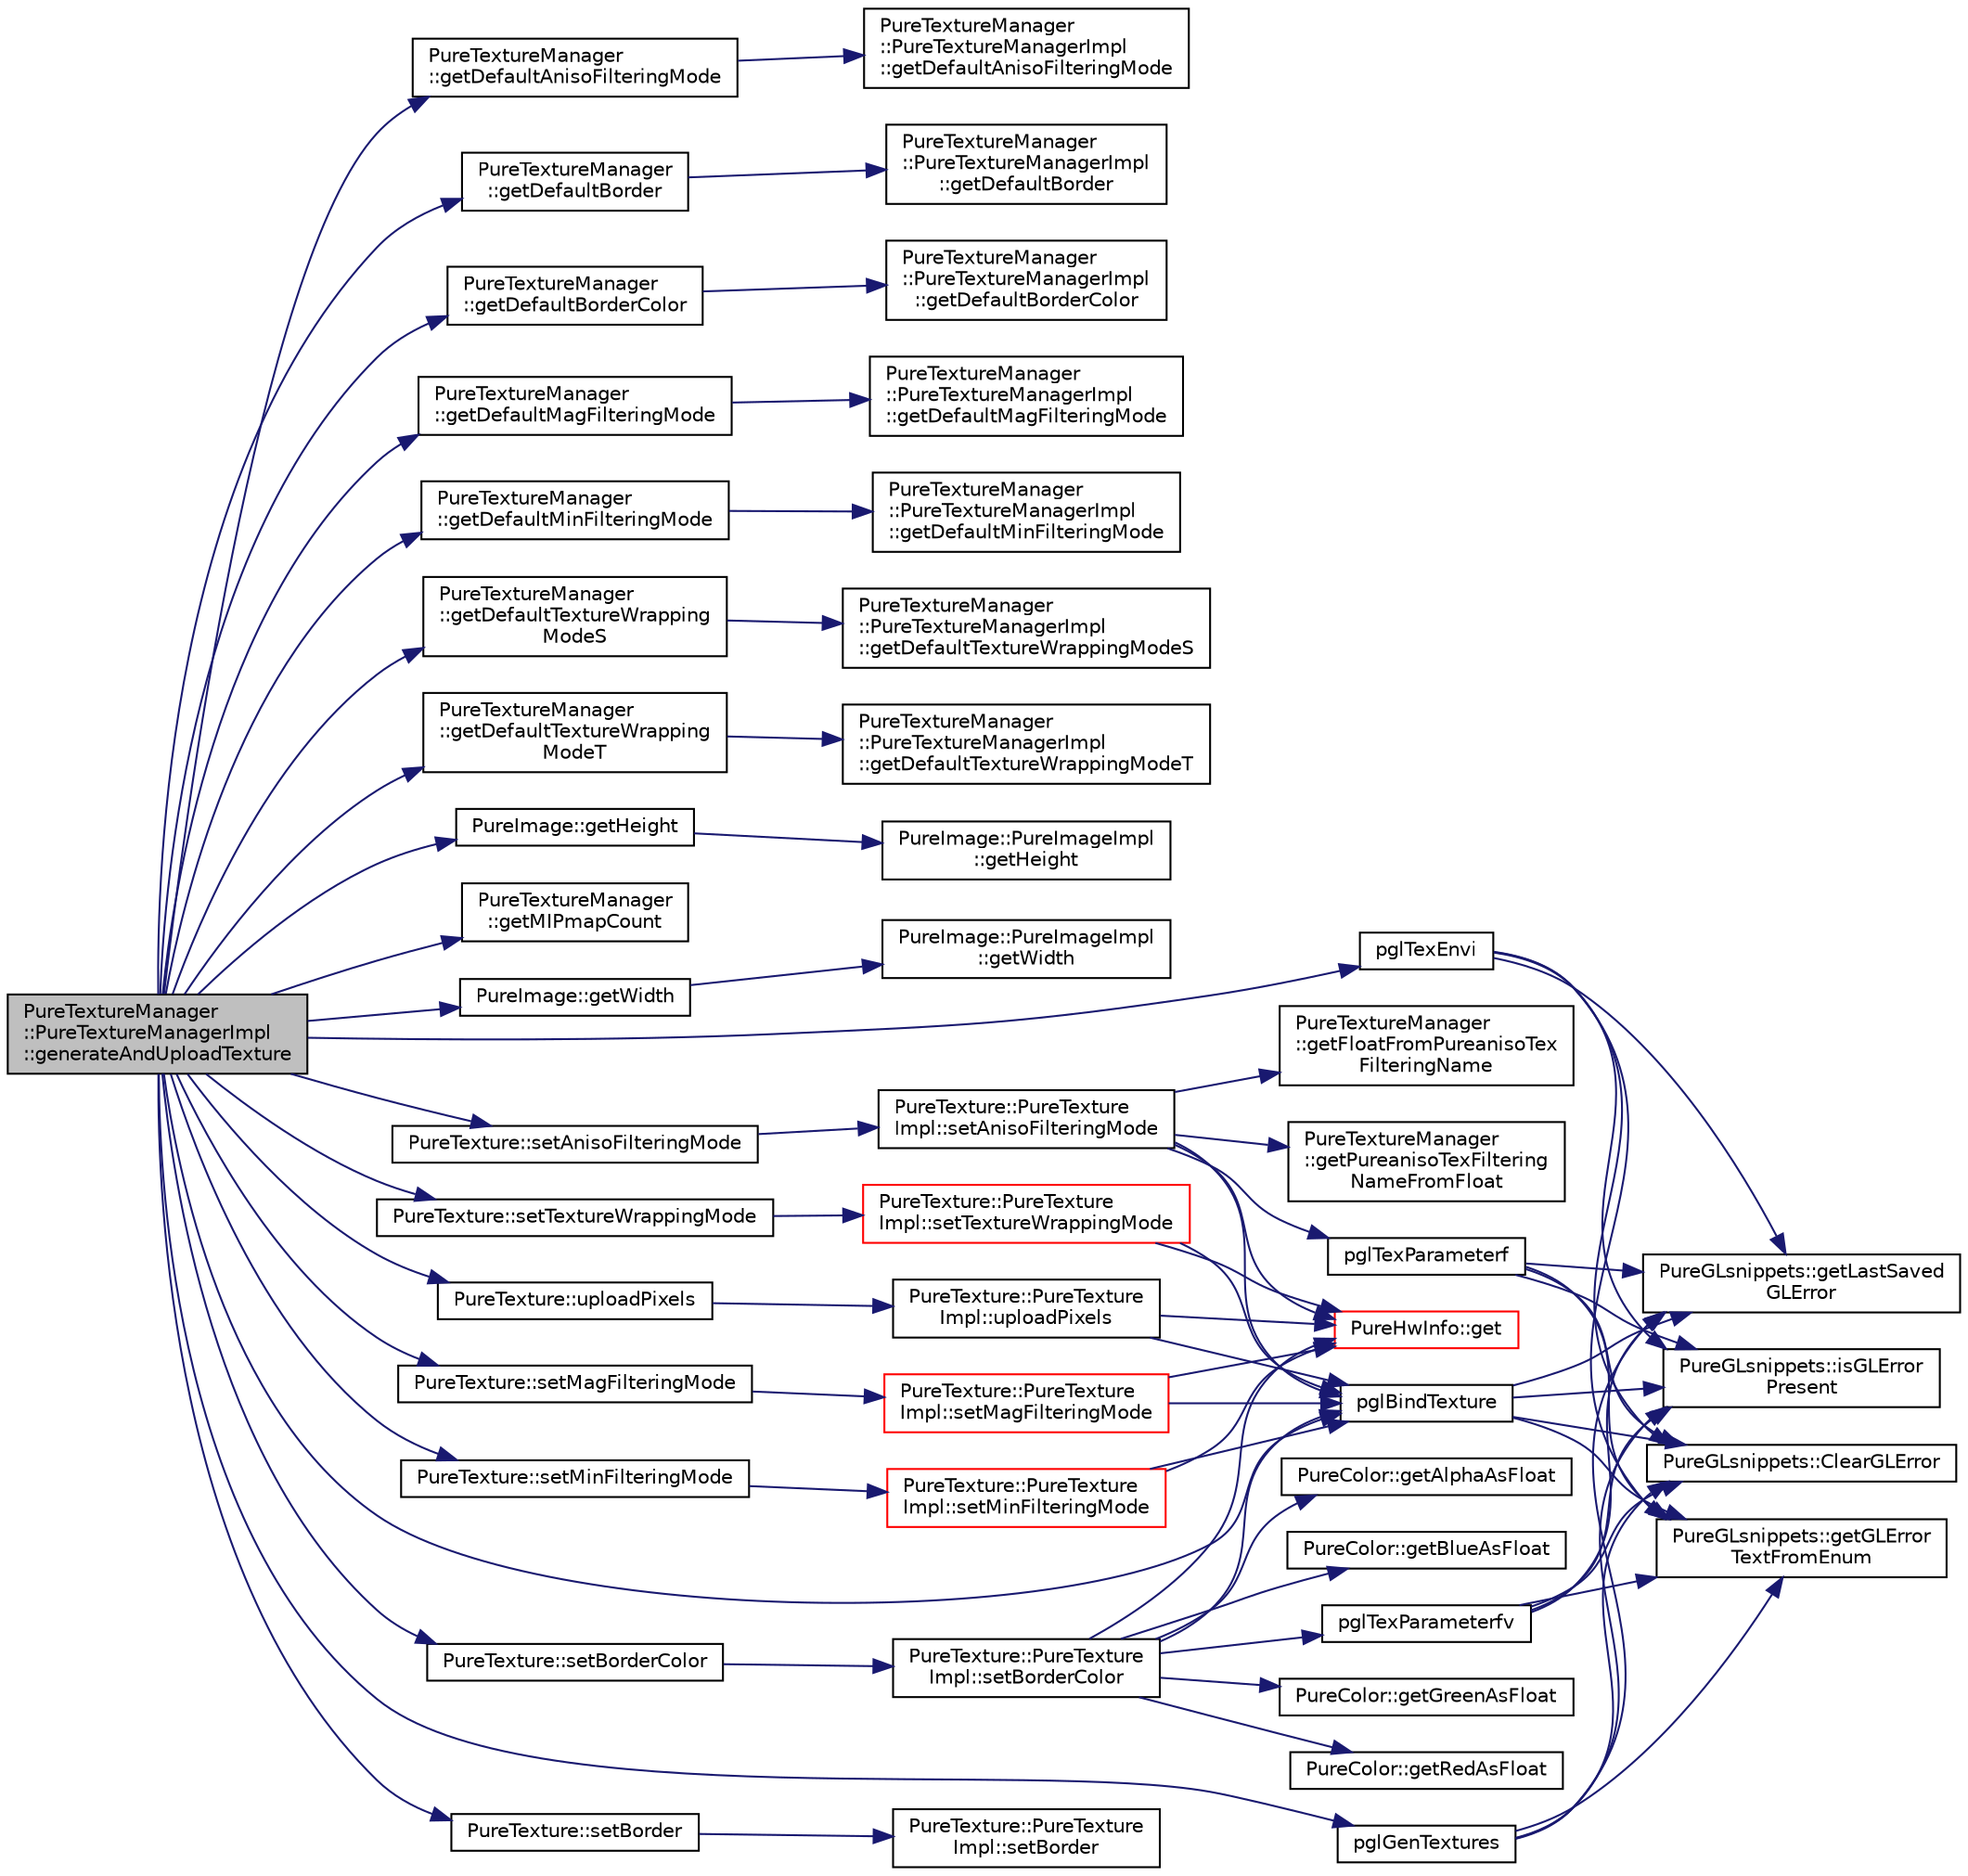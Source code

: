 digraph "PureTextureManager::PureTextureManagerImpl::generateAndUploadTexture"
{
 // LATEX_PDF_SIZE
  edge [fontname="Helvetica",fontsize="10",labelfontname="Helvetica",labelfontsize="10"];
  node [fontname="Helvetica",fontsize="10",shape=record];
  rankdir="LR";
  Node1 [label="PureTextureManager\l::PureTextureManagerImpl\l::generateAndUploadTexture",height=0.2,width=0.4,color="black", fillcolor="grey75", style="filled", fontcolor="black",tooltip=" "];
  Node1 -> Node2 [color="midnightblue",fontsize="10",style="solid",fontname="Helvetica"];
  Node2 [label="PureTextureManager\l::getDefaultAnisoFilteringMode",height=0.2,width=0.4,color="black", fillcolor="white", style="filled",URL="$class_pure_texture_manager.html#a31f68f8231da18ea630bacee46e6b7c8",tooltip="Gets the default anisotropic filtering level."];
  Node2 -> Node3 [color="midnightblue",fontsize="10",style="solid",fontname="Helvetica"];
  Node3 [label="PureTextureManager\l::PureTextureManagerImpl\l::getDefaultAnisoFilteringMode",height=0.2,width=0.4,color="black", fillcolor="white", style="filled",URL="$class_pure_texture_manager_1_1_pure_texture_manager_impl.html#a42997acbbf4bc6cb3abb1b2d90735aa3",tooltip=" "];
  Node1 -> Node4 [color="midnightblue",fontsize="10",style="solid",fontname="Helvetica"];
  Node4 [label="PureTextureManager\l::getDefaultBorder",height=0.2,width=0.4,color="black", fillcolor="white", style="filled",URL="$class_pure_texture_manager.html#a86767fc9bc3ee50f83ebb2886e511e67",tooltip="Gets the default border state."];
  Node4 -> Node5 [color="midnightblue",fontsize="10",style="solid",fontname="Helvetica"];
  Node5 [label="PureTextureManager\l::PureTextureManagerImpl\l::getDefaultBorder",height=0.2,width=0.4,color="black", fillcolor="white", style="filled",URL="$class_pure_texture_manager_1_1_pure_texture_manager_impl.html#a5e89e970893b1e86707903199593566b",tooltip="Gets the default border state."];
  Node1 -> Node6 [color="midnightblue",fontsize="10",style="solid",fontname="Helvetica"];
  Node6 [label="PureTextureManager\l::getDefaultBorderColor",height=0.2,width=0.4,color="black", fillcolor="white", style="filled",URL="$class_pure_texture_manager.html#ad7271f63c817a4f8d1f5a17ee62a8dd8",tooltip="Gets default color of the border."];
  Node6 -> Node7 [color="midnightblue",fontsize="10",style="solid",fontname="Helvetica"];
  Node7 [label="PureTextureManager\l::PureTextureManagerImpl\l::getDefaultBorderColor",height=0.2,width=0.4,color="black", fillcolor="white", style="filled",URL="$class_pure_texture_manager_1_1_pure_texture_manager_impl.html#ad282f08b162d6caea834a07a4b7b8ab3",tooltip=" "];
  Node1 -> Node8 [color="midnightblue",fontsize="10",style="solid",fontname="Helvetica"];
  Node8 [label="PureTextureManager\l::getDefaultMagFilteringMode",height=0.2,width=0.4,color="black", fillcolor="white", style="filled",URL="$class_pure_texture_manager.html#a4fa63ae8ff1385d0d871a1c62bedb57a",tooltip="Gets the default isotropic filtering mode when zooming in."];
  Node8 -> Node9 [color="midnightblue",fontsize="10",style="solid",fontname="Helvetica"];
  Node9 [label="PureTextureManager\l::PureTextureManagerImpl\l::getDefaultMagFilteringMode",height=0.2,width=0.4,color="black", fillcolor="white", style="filled",URL="$class_pure_texture_manager_1_1_pure_texture_manager_impl.html#a92a2c1683d37d3b6b6341ad667ddbd1e",tooltip=" "];
  Node1 -> Node10 [color="midnightblue",fontsize="10",style="solid",fontname="Helvetica"];
  Node10 [label="PureTextureManager\l::getDefaultMinFilteringMode",height=0.2,width=0.4,color="black", fillcolor="white", style="filled",URL="$class_pure_texture_manager.html#a7c6ede0420b0803997d389a631218fbc",tooltip="Gets the default isotropic filtering mode when zooming out."];
  Node10 -> Node11 [color="midnightblue",fontsize="10",style="solid",fontname="Helvetica"];
  Node11 [label="PureTextureManager\l::PureTextureManagerImpl\l::getDefaultMinFilteringMode",height=0.2,width=0.4,color="black", fillcolor="white", style="filled",URL="$class_pure_texture_manager_1_1_pure_texture_manager_impl.html#a50236f18d33d62beb018599204f700c4",tooltip=" "];
  Node1 -> Node12 [color="midnightblue",fontsize="10",style="solid",fontname="Helvetica"];
  Node12 [label="PureTextureManager\l::getDefaultTextureWrapping\lModeS",height=0.2,width=0.4,color="black", fillcolor="white", style="filled",URL="$class_pure_texture_manager.html#a7be8e206f1967f7d640d0cff83d7c205",tooltip="Gets the default texture wrapping mode for S coordinates."];
  Node12 -> Node13 [color="midnightblue",fontsize="10",style="solid",fontname="Helvetica"];
  Node13 [label="PureTextureManager\l::PureTextureManagerImpl\l::getDefaultTextureWrappingModeS",height=0.2,width=0.4,color="black", fillcolor="white", style="filled",URL="$class_pure_texture_manager_1_1_pure_texture_manager_impl.html#a0e2252a5f4d209fd02637487d3b22d03",tooltip=" "];
  Node1 -> Node14 [color="midnightblue",fontsize="10",style="solid",fontname="Helvetica"];
  Node14 [label="PureTextureManager\l::getDefaultTextureWrapping\lModeT",height=0.2,width=0.4,color="black", fillcolor="white", style="filled",URL="$class_pure_texture_manager.html#a2d5fd1198632acd47849459728fd5408",tooltip="Gets the default texture wrapping mode for T coordinates."];
  Node14 -> Node15 [color="midnightblue",fontsize="10",style="solid",fontname="Helvetica"];
  Node15 [label="PureTextureManager\l::PureTextureManagerImpl\l::getDefaultTextureWrappingModeT",height=0.2,width=0.4,color="black", fillcolor="white", style="filled",URL="$class_pure_texture_manager_1_1_pure_texture_manager_impl.html#ac778dfb6ba2a465a5a70ed7fea73cd6b",tooltip=" "];
  Node1 -> Node16 [color="midnightblue",fontsize="10",style="solid",fontname="Helvetica"];
  Node16 [label="PureImage::getHeight",height=0.2,width=0.4,color="black", fillcolor="white", style="filled",URL="$class_pure_image.html#a7721439592de01412aa4a77fb752df2a",tooltip="Gets the height of the image."];
  Node16 -> Node17 [color="midnightblue",fontsize="10",style="solid",fontname="Helvetica"];
  Node17 [label="PureImage::PureImageImpl\l::getHeight",height=0.2,width=0.4,color="black", fillcolor="white", style="filled",URL="$class_pure_image_1_1_pure_image_impl.html#ab05222e48a53a13930aebc90a54c6614",tooltip=" "];
  Node1 -> Node18 [color="midnightblue",fontsize="10",style="solid",fontname="Helvetica"];
  Node18 [label="PureTextureManager\l::getMIPmapCount",height=0.2,width=0.4,color="black", fillcolor="white", style="filled",URL="$class_pure_texture_manager.html#a53a96a172f7d303401dbd35df1c2066f",tooltip="Calculates the number of MIP maps from the given texture size."];
  Node1 -> Node19 [color="midnightblue",fontsize="10",style="solid",fontname="Helvetica"];
  Node19 [label="PureImage::getWidth",height=0.2,width=0.4,color="black", fillcolor="white", style="filled",URL="$class_pure_image.html#aba6085fe41bb0acf129e3f18356a87e3",tooltip="Gets the width of the image."];
  Node19 -> Node20 [color="midnightblue",fontsize="10",style="solid",fontname="Helvetica"];
  Node20 [label="PureImage::PureImageImpl\l::getWidth",height=0.2,width=0.4,color="black", fillcolor="white", style="filled",URL="$class_pure_image_1_1_pure_image_impl.html#a2e76bb4c6a6f4c07ac7a70925c3b1d46",tooltip=" "];
  Node1 -> Node21 [color="midnightblue",fontsize="10",style="solid",fontname="Helvetica"];
  Node21 [label="pglBindTexture",height=0.2,width=0.4,color="black", fillcolor="white", style="filled",URL="$_pure_g_lsafe_funcs_8cpp.html#a81dc93b65713c5209fc08c6cb66cfae3",tooltip=" "];
  Node21 -> Node22 [color="midnightblue",fontsize="10",style="solid",fontname="Helvetica"];
  Node22 [label="PureGLsnippets::ClearGLError",height=0.2,width=0.4,color="black", fillcolor="white", style="filled",URL="$class_pure_g_lsnippets.html#a861a8137e889cc2e6dd0b81eee84a6c3",tooltip="Clears GL error state."];
  Node21 -> Node23 [color="midnightblue",fontsize="10",style="solid",fontname="Helvetica"];
  Node23 [label="PureGLsnippets::getGLError\lTextFromEnum",height=0.2,width=0.4,color="black", fillcolor="white", style="filled",URL="$class_pure_g_lsnippets.html#ac9c5e3570d082ea2c1f51b185e238641",tooltip="Gets the string representation of the given GL error."];
  Node21 -> Node24 [color="midnightblue",fontsize="10",style="solid",fontname="Helvetica"];
  Node24 [label="PureGLsnippets::getLastSaved\lGLError",height=0.2,width=0.4,color="black", fillcolor="white", style="filled",URL="$class_pure_g_lsnippets.html#a65daf410252a99c8a322fea26bd4caf1",tooltip="Gets the last saved GL error."];
  Node21 -> Node25 [color="midnightblue",fontsize="10",style="solid",fontname="Helvetica"];
  Node25 [label="PureGLsnippets::isGLError\lPresent",height=0.2,width=0.4,color="black", fillcolor="white", style="filled",URL="$class_pure_g_lsnippets.html#a9901675747b09835eb82ddbad3a91fa5",tooltip="Gets whether there is an error in OpenGL or not."];
  Node1 -> Node26 [color="midnightblue",fontsize="10",style="solid",fontname="Helvetica"];
  Node26 [label="pglGenTextures",height=0.2,width=0.4,color="black", fillcolor="white", style="filled",URL="$_pure_g_lsafe_funcs_8cpp.html#add587276595371bab1a6b6aabf447740",tooltip=" "];
  Node26 -> Node22 [color="midnightblue",fontsize="10",style="solid",fontname="Helvetica"];
  Node26 -> Node23 [color="midnightblue",fontsize="10",style="solid",fontname="Helvetica"];
  Node26 -> Node24 [color="midnightblue",fontsize="10",style="solid",fontname="Helvetica"];
  Node26 -> Node25 [color="midnightblue",fontsize="10",style="solid",fontname="Helvetica"];
  Node1 -> Node27 [color="midnightblue",fontsize="10",style="solid",fontname="Helvetica"];
  Node27 [label="pglTexEnvi",height=0.2,width=0.4,color="black", fillcolor="white", style="filled",URL="$_pure_g_lsafe_funcs_8cpp.html#a5f39046bd0487ab53bf5b4ccf47caaa9",tooltip=" "];
  Node27 -> Node22 [color="midnightblue",fontsize="10",style="solid",fontname="Helvetica"];
  Node27 -> Node23 [color="midnightblue",fontsize="10",style="solid",fontname="Helvetica"];
  Node27 -> Node24 [color="midnightblue",fontsize="10",style="solid",fontname="Helvetica"];
  Node27 -> Node25 [color="midnightblue",fontsize="10",style="solid",fontname="Helvetica"];
  Node1 -> Node28 [color="midnightblue",fontsize="10",style="solid",fontname="Helvetica"];
  Node28 [label="PureTexture::setAnisoFilteringMode",height=0.2,width=0.4,color="black", fillcolor="white", style="filled",URL="$class_pure_texture.html#a518199a18690dc39465403ba0d7c0368",tooltip="Sets the anisotropic filtering mode."];
  Node28 -> Node29 [color="midnightblue",fontsize="10",style="solid",fontname="Helvetica"];
  Node29 [label="PureTexture::PureTexture\lImpl::setAnisoFilteringMode",height=0.2,width=0.4,color="black", fillcolor="white", style="filled",URL="$class_pure_texture_1_1_pure_texture_impl.html#ae2d07cf54c541e3e964660948ca22165",tooltip=" "];
  Node29 -> Node30 [color="midnightblue",fontsize="10",style="solid",fontname="Helvetica"];
  Node30 [label="PureHwInfo::get",height=0.2,width=0.4,color="red", fillcolor="white", style="filled",URL="$class_pure_hw_info.html#a5d801d548489e9f6c9a3485b8979af3f",tooltip="Gets the singleton instance."];
  Node29 -> Node32 [color="midnightblue",fontsize="10",style="solid",fontname="Helvetica"];
  Node32 [label="PureTextureManager\l::getFloatFromPureanisoTex\lFilteringName",height=0.2,width=0.4,color="black", fillcolor="white", style="filled",URL="$class_pure_texture_manager.html#a25b117ff4d89b2a23c0c946dc6fdc699",tooltip="Gets the value that corresponds to the given Pure aniso texture filtering value."];
  Node29 -> Node33 [color="midnightblue",fontsize="10",style="solid",fontname="Helvetica"];
  Node33 [label="PureTextureManager\l::getPureanisoTexFiltering\lNameFromFloat",height=0.2,width=0.4,color="black", fillcolor="white", style="filled",URL="$class_pure_texture_manager.html#a0825556ac17914c21d025098aaa5151b",tooltip="Gets the Pure aniso texture filtering value that corresponds to the given floating point value."];
  Node29 -> Node21 [color="midnightblue",fontsize="10",style="solid",fontname="Helvetica"];
  Node29 -> Node34 [color="midnightblue",fontsize="10",style="solid",fontname="Helvetica"];
  Node34 [label="pglTexParameterf",height=0.2,width=0.4,color="black", fillcolor="white", style="filled",URL="$_pure_g_lsafe_funcs_8cpp.html#a167543ee387df336d3a7f0d3d6fdc7b3",tooltip=" "];
  Node34 -> Node22 [color="midnightblue",fontsize="10",style="solid",fontname="Helvetica"];
  Node34 -> Node23 [color="midnightblue",fontsize="10",style="solid",fontname="Helvetica"];
  Node34 -> Node24 [color="midnightblue",fontsize="10",style="solid",fontname="Helvetica"];
  Node34 -> Node25 [color="midnightblue",fontsize="10",style="solid",fontname="Helvetica"];
  Node1 -> Node35 [color="midnightblue",fontsize="10",style="solid",fontname="Helvetica"];
  Node35 [label="PureTexture::setBorder",height=0.2,width=0.4,color="black", fillcolor="white", style="filled",URL="$class_pure_texture.html#a4483256d608a3aac9ceccfaffd922d02",tooltip="Sets the border state."];
  Node35 -> Node36 [color="midnightblue",fontsize="10",style="solid",fontname="Helvetica"];
  Node36 [label="PureTexture::PureTexture\lImpl::setBorder",height=0.2,width=0.4,color="black", fillcolor="white", style="filled",URL="$class_pure_texture_1_1_pure_texture_impl.html#a0f4bdd5792e197ca57033b050eb36fcf",tooltip=" "];
  Node1 -> Node37 [color="midnightblue",fontsize="10",style="solid",fontname="Helvetica"];
  Node37 [label="PureTexture::setBorderColor",height=0.2,width=0.4,color="black", fillcolor="white", style="filled",URL="$class_pure_texture.html#ac23284f8fb90f4954357bdef62a50b06",tooltip="Sets color of the border."];
  Node37 -> Node38 [color="midnightblue",fontsize="10",style="solid",fontname="Helvetica"];
  Node38 [label="PureTexture::PureTexture\lImpl::setBorderColor",height=0.2,width=0.4,color="black", fillcolor="white", style="filled",URL="$class_pure_texture_1_1_pure_texture_impl.html#ae875ec112dec157d32e20dcb9808153d",tooltip=" "];
  Node38 -> Node30 [color="midnightblue",fontsize="10",style="solid",fontname="Helvetica"];
  Node38 -> Node39 [color="midnightblue",fontsize="10",style="solid",fontname="Helvetica"];
  Node39 [label="PureColor::getAlphaAsFloat",height=0.2,width=0.4,color="black", fillcolor="white", style="filled",URL="$class_pure_color.html#acc8338ef8c3b46b76d262ae653c7d6a9",tooltip="Gets alpha component."];
  Node38 -> Node40 [color="midnightblue",fontsize="10",style="solid",fontname="Helvetica"];
  Node40 [label="PureColor::getBlueAsFloat",height=0.2,width=0.4,color="black", fillcolor="white", style="filled",URL="$class_pure_color.html#a0cf1c0771db6383439a13df898f26918",tooltip="Gets blue component."];
  Node38 -> Node41 [color="midnightblue",fontsize="10",style="solid",fontname="Helvetica"];
  Node41 [label="PureColor::getGreenAsFloat",height=0.2,width=0.4,color="black", fillcolor="white", style="filled",URL="$class_pure_color.html#a8b4e680b2a9903004f91c28149f486d5",tooltip="Gets green component."];
  Node38 -> Node42 [color="midnightblue",fontsize="10",style="solid",fontname="Helvetica"];
  Node42 [label="PureColor::getRedAsFloat",height=0.2,width=0.4,color="black", fillcolor="white", style="filled",URL="$class_pure_color.html#a4c9ee3fab5dc652bdec428a1ded04fa2",tooltip="Gets red component."];
  Node38 -> Node21 [color="midnightblue",fontsize="10",style="solid",fontname="Helvetica"];
  Node38 -> Node43 [color="midnightblue",fontsize="10",style="solid",fontname="Helvetica"];
  Node43 [label="pglTexParameterfv",height=0.2,width=0.4,color="black", fillcolor="white", style="filled",URL="$_pure_g_lsafe_funcs_8cpp.html#a66c040c3c1b30e2e0523dbefef6867b1",tooltip=" "];
  Node43 -> Node22 [color="midnightblue",fontsize="10",style="solid",fontname="Helvetica"];
  Node43 -> Node23 [color="midnightblue",fontsize="10",style="solid",fontname="Helvetica"];
  Node43 -> Node24 [color="midnightblue",fontsize="10",style="solid",fontname="Helvetica"];
  Node43 -> Node25 [color="midnightblue",fontsize="10",style="solid",fontname="Helvetica"];
  Node1 -> Node44 [color="midnightblue",fontsize="10",style="solid",fontname="Helvetica"];
  Node44 [label="PureTexture::setMagFilteringMode",height=0.2,width=0.4,color="black", fillcolor="white", style="filled",URL="$class_pure_texture.html#a40659910b82eec2719826a771ff2f2b0",tooltip="Sets the isotropic filtering mode when zooming in (1 texel > 1 pixel)."];
  Node44 -> Node45 [color="midnightblue",fontsize="10",style="solid",fontname="Helvetica"];
  Node45 [label="PureTexture::PureTexture\lImpl::setMagFilteringMode",height=0.2,width=0.4,color="red", fillcolor="white", style="filled",URL="$class_pure_texture_1_1_pure_texture_impl.html#aedbf4341cd2823d890457693e6f499cb",tooltip=" "];
  Node45 -> Node30 [color="midnightblue",fontsize="10",style="solid",fontname="Helvetica"];
  Node45 -> Node21 [color="midnightblue",fontsize="10",style="solid",fontname="Helvetica"];
  Node1 -> Node47 [color="midnightblue",fontsize="10",style="solid",fontname="Helvetica"];
  Node47 [label="PureTexture::setMinFilteringMode",height=0.2,width=0.4,color="black", fillcolor="white", style="filled",URL="$class_pure_texture.html#a8ee58fe933b366264c96147640566099",tooltip="Sets the isotropic filtering mode when zooming out (1 texel < 1 pixel)."];
  Node47 -> Node48 [color="midnightblue",fontsize="10",style="solid",fontname="Helvetica"];
  Node48 [label="PureTexture::PureTexture\lImpl::setMinFilteringMode",height=0.2,width=0.4,color="red", fillcolor="white", style="filled",URL="$class_pure_texture_1_1_pure_texture_impl.html#aae03bd84ec46e994ad8596eb75d19e60",tooltip=" "];
  Node48 -> Node30 [color="midnightblue",fontsize="10",style="solid",fontname="Helvetica"];
  Node48 -> Node21 [color="midnightblue",fontsize="10",style="solid",fontname="Helvetica"];
  Node1 -> Node49 [color="midnightblue",fontsize="10",style="solid",fontname="Helvetica"];
  Node49 [label="PureTexture::setTextureWrappingMode",height=0.2,width=0.4,color="black", fillcolor="white", style="filled",URL="$class_pure_texture.html#af49b4d91be320408824026bf4289fb90",tooltip="Sets the texture wrapping mode."];
  Node49 -> Node50 [color="midnightblue",fontsize="10",style="solid",fontname="Helvetica"];
  Node50 [label="PureTexture::PureTexture\lImpl::setTextureWrappingMode",height=0.2,width=0.4,color="red", fillcolor="white", style="filled",URL="$class_pure_texture_1_1_pure_texture_impl.html#a9872ae5a3d5bed55a3c60897f10c8c52",tooltip=" "];
  Node50 -> Node30 [color="midnightblue",fontsize="10",style="solid",fontname="Helvetica"];
  Node50 -> Node21 [color="midnightblue",fontsize="10",style="solid",fontname="Helvetica"];
  Node1 -> Node51 [color="midnightblue",fontsize="10",style="solid",fontname="Helvetica"];
  Node51 [label="PureTexture::uploadPixels",height=0.2,width=0.4,color="black", fillcolor="white", style="filled",URL="$class_pure_texture.html#a90d36b9ee9f0bd41826f01b030137fff",tooltip="Uploads pixels in system memory to video memory."];
  Node51 -> Node52 [color="midnightblue",fontsize="10",style="solid",fontname="Helvetica"];
  Node52 [label="PureTexture::PureTexture\lImpl::uploadPixels",height=0.2,width=0.4,color="black", fillcolor="white", style="filled",URL="$class_pure_texture_1_1_pure_texture_impl.html#afee32d8f64175a3600d8b32f45f4f96c",tooltip=" "];
  Node52 -> Node30 [color="midnightblue",fontsize="10",style="solid",fontname="Helvetica"];
  Node52 -> Node21 [color="midnightblue",fontsize="10",style="solid",fontname="Helvetica"];
}
